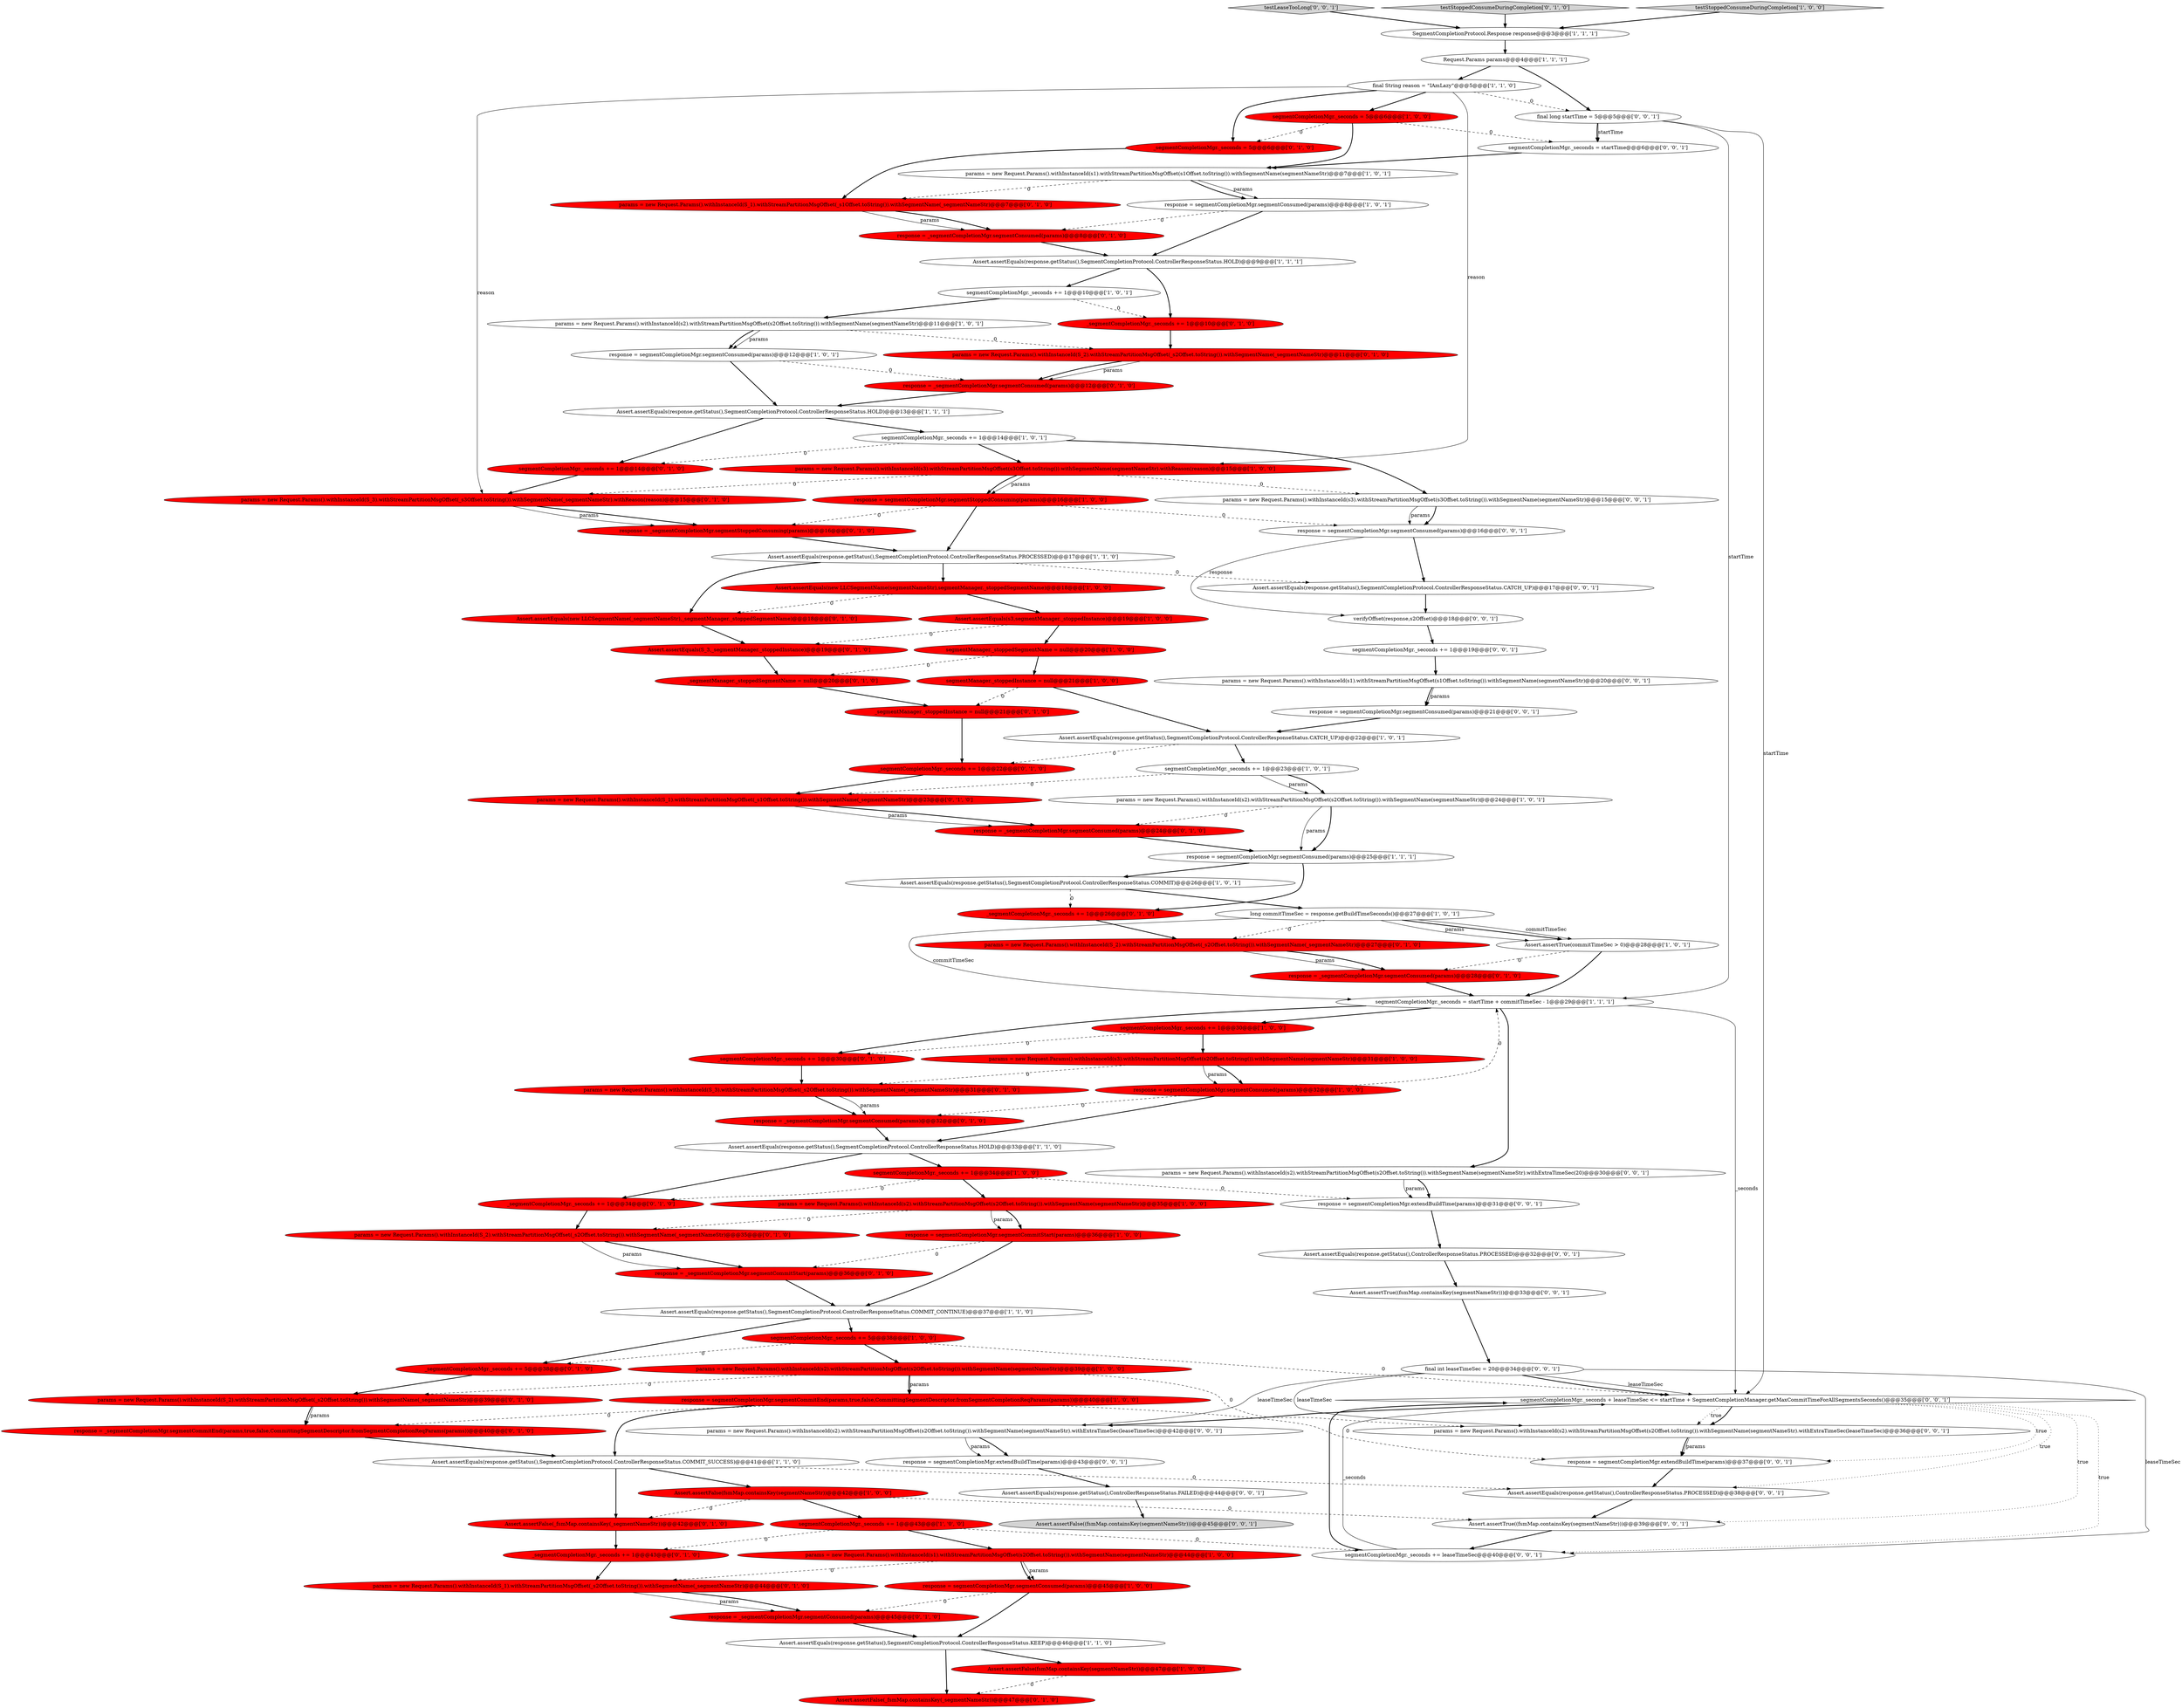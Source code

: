 digraph {
53 [style = filled, label = "_segmentCompletionMgr._seconds += 1@@@14@@@['0', '1', '0']", fillcolor = red, shape = ellipse image = "AAA1AAABBB2BBB"];
0 [style = filled, label = "Assert.assertTrue(commitTimeSec > 0)@@@28@@@['1', '0', '1']", fillcolor = white, shape = ellipse image = "AAA0AAABBB1BBB"];
16 [style = filled, label = "final String reason = \"IAmLazy\"@@@5@@@['1', '1', '0']", fillcolor = white, shape = ellipse image = "AAA0AAABBB1BBB"];
36 [style = filled, label = "response = segmentCompletionMgr.segmentStoppedConsuming(params)@@@16@@@['1', '0', '0']", fillcolor = red, shape = ellipse image = "AAA1AAABBB1BBB"];
96 [style = filled, label = "Assert.assertFalse((fsmMap.containsKey(segmentNameStr)))@@@45@@@['0', '0', '1']", fillcolor = lightgray, shape = ellipse image = "AAA0AAABBB3BBB"];
77 [style = filled, label = "params = new Request.Params().withInstanceId(S_3).withStreamPartitionMsgOffset(_s3Offset.toString()).withSegmentName(_segmentNameStr).withReason(reason)@@@15@@@['0', '1', '0']", fillcolor = red, shape = ellipse image = "AAA1AAABBB2BBB"];
62 [style = filled, label = "response = _segmentCompletionMgr.segmentStoppedConsuming(params)@@@16@@@['0', '1', '0']", fillcolor = red, shape = ellipse image = "AAA1AAABBB2BBB"];
45 [style = filled, label = "params = new Request.Params().withInstanceId(s1).withStreamPartitionMsgOffset(s1Offset.toString()).withSegmentName(segmentNameStr)@@@7@@@['1', '0', '1']", fillcolor = white, shape = ellipse image = "AAA0AAABBB1BBB"];
38 [style = filled, label = "Assert.assertEquals(response.getStatus(),SegmentCompletionProtocol.ControllerResponseStatus.HOLD)@@@9@@@['1', '1', '1']", fillcolor = white, shape = ellipse image = "AAA0AAABBB1BBB"];
88 [style = filled, label = "Assert.assertTrue((fsmMap.containsKey(segmentNameStr)))@@@39@@@['0', '0', '1']", fillcolor = white, shape = ellipse image = "AAA0AAABBB3BBB"];
10 [style = filled, label = "Assert.assertEquals(s3,segmentManager._stoppedInstance)@@@19@@@['1', '0', '0']", fillcolor = red, shape = ellipse image = "AAA1AAABBB1BBB"];
93 [style = filled, label = "params = new Request.Params().withInstanceId(s2).withStreamPartitionMsgOffset(s2Offset.toString()).withSegmentName(segmentNameStr).withExtraTimeSec(20)@@@30@@@['0', '0', '1']", fillcolor = white, shape = ellipse image = "AAA0AAABBB3BBB"];
17 [style = filled, label = "segmentCompletionMgr._seconds += 1@@@34@@@['1', '0', '0']", fillcolor = red, shape = ellipse image = "AAA1AAABBB1BBB"];
8 [style = filled, label = "Assert.assertEquals(response.getStatus(),SegmentCompletionProtocol.ControllerResponseStatus.COMMIT_CONTINUE)@@@37@@@['1', '1', '0']", fillcolor = white, shape = ellipse image = "AAA0AAABBB1BBB"];
76 [style = filled, label = "params = new Request.Params().withInstanceId(S_2).withStreamPartitionMsgOffset(_s2Offset.toString()).withSegmentName(_segmentNameStr)@@@39@@@['0', '1', '0']", fillcolor = red, shape = ellipse image = "AAA1AAABBB2BBB"];
80 [style = filled, label = "Assert.assertEquals(response.getStatus(),ControllerResponseStatus.PROCESSED)@@@32@@@['0', '0', '1']", fillcolor = white, shape = ellipse image = "AAA0AAABBB3BBB"];
40 [style = filled, label = "params = new Request.Params().withInstanceId(s3).withStreamPartitionMsgOffset(s3Offset.toString()).withSegmentName(segmentNameStr).withReason(reason)@@@15@@@['1', '0', '0']", fillcolor = red, shape = ellipse image = "AAA1AAABBB1BBB"];
46 [style = filled, label = "response = _segmentCompletionMgr.segmentCommitStart(params)@@@36@@@['0', '1', '0']", fillcolor = red, shape = ellipse image = "AAA1AAABBB2BBB"];
83 [style = filled, label = "segmentCompletionMgr._seconds + leaseTimeSec <= startTime + SegmentCompletionManager.getMaxCommitTimeForAllSegmentsSeconds()@@@35@@@['0', '0', '1']", fillcolor = white, shape = diamond image = "AAA0AAABBB3BBB"];
100 [style = filled, label = "Assert.assertEquals(response.getStatus(),ControllerResponseStatus.PROCESSED)@@@38@@@['0', '0', '1']", fillcolor = white, shape = ellipse image = "AAA0AAABBB3BBB"];
57 [style = filled, label = "_segmentCompletionMgr._seconds += 1@@@34@@@['0', '1', '0']", fillcolor = red, shape = ellipse image = "AAA1AAABBB2BBB"];
90 [style = filled, label = "verifyOffset(response,s2Offset)@@@18@@@['0', '0', '1']", fillcolor = white, shape = ellipse image = "AAA0AAABBB3BBB"];
9 [style = filled, label = "Assert.assertEquals(response.getStatus(),SegmentCompletionProtocol.ControllerResponseStatus.PROCESSED)@@@17@@@['1', '1', '0']", fillcolor = white, shape = ellipse image = "AAA0AAABBB1BBB"];
81 [style = filled, label = "testLeaseTooLong['0', '0', '1']", fillcolor = lightgray, shape = diamond image = "AAA0AAABBB3BBB"];
12 [style = filled, label = "response = segmentCompletionMgr.segmentConsumed(params)@@@8@@@['1', '0', '1']", fillcolor = white, shape = ellipse image = "AAA0AAABBB1BBB"];
82 [style = filled, label = "Assert.assertEquals(response.getStatus(),SegmentCompletionProtocol.ControllerResponseStatus.CATCH_UP)@@@17@@@['0', '0', '1']", fillcolor = white, shape = ellipse image = "AAA0AAABBB3BBB"];
79 [style = filled, label = "params = new Request.Params().withInstanceId(S_3).withStreamPartitionMsgOffset(_s2Offset.toString()).withSegmentName(_segmentNameStr)@@@31@@@['0', '1', '0']", fillcolor = red, shape = ellipse image = "AAA1AAABBB2BBB"];
54 [style = filled, label = "Assert.assertFalse(_fsmMap.containsKey(_segmentNameStr))@@@42@@@['0', '1', '0']", fillcolor = red, shape = ellipse image = "AAA1AAABBB2BBB"];
50 [style = filled, label = "params = new Request.Params().withInstanceId(S_1).withStreamPartitionMsgOffset(_s1Offset.toString()).withSegmentName(_segmentNameStr)@@@23@@@['0', '1', '0']", fillcolor = red, shape = ellipse image = "AAA1AAABBB2BBB"];
103 [style = filled, label = "response = segmentCompletionMgr.segmentConsumed(params)@@@21@@@['0', '0', '1']", fillcolor = white, shape = ellipse image = "AAA0AAABBB3BBB"];
64 [style = filled, label = "response = _segmentCompletionMgr.segmentConsumed(params)@@@45@@@['0', '1', '0']", fillcolor = red, shape = ellipse image = "AAA1AAABBB2BBB"];
102 [style = filled, label = "Assert.assertTrue((fsmMap.containsKey(segmentNameStr)))@@@33@@@['0', '0', '1']", fillcolor = white, shape = ellipse image = "AAA0AAABBB3BBB"];
1 [style = filled, label = "segmentCompletionMgr._seconds += 1@@@43@@@['1', '0', '0']", fillcolor = red, shape = ellipse image = "AAA1AAABBB1BBB"];
18 [style = filled, label = "Assert.assertEquals(response.getStatus(),SegmentCompletionProtocol.ControllerResponseStatus.KEEP)@@@46@@@['1', '1', '0']", fillcolor = white, shape = ellipse image = "AAA0AAABBB1BBB"];
23 [style = filled, label = "params = new Request.Params().withInstanceId(s2).withStreamPartitionMsgOffset(s2Offset.toString()).withSegmentName(segmentNameStr)@@@24@@@['1', '0', '1']", fillcolor = white, shape = ellipse image = "AAA0AAABBB1BBB"];
3 [style = filled, label = "segmentCompletionMgr._seconds = startTime + commitTimeSec - 1@@@29@@@['1', '1', '1']", fillcolor = white, shape = ellipse image = "AAA0AAABBB1BBB"];
29 [style = filled, label = "Assert.assertFalse(fsmMap.containsKey(segmentNameStr))@@@47@@@['1', '0', '0']", fillcolor = red, shape = ellipse image = "AAA1AAABBB1BBB"];
34 [style = filled, label = "response = segmentCompletionMgr.segmentCommitStart(params)@@@36@@@['1', '0', '0']", fillcolor = red, shape = ellipse image = "AAA1AAABBB1BBB"];
48 [style = filled, label = "params = new Request.Params().withInstanceId(S_2).withStreamPartitionMsgOffset(_s2Offset.toString()).withSegmentName(_segmentNameStr)@@@11@@@['0', '1', '0']", fillcolor = red, shape = ellipse image = "AAA1AAABBB2BBB"];
98 [style = filled, label = "params = new Request.Params().withInstanceId(s2).withStreamPartitionMsgOffset(s2Offset.toString()).withSegmentName(segmentNameStr).withExtraTimeSec(leaseTimeSec)@@@42@@@['0', '0', '1']", fillcolor = white, shape = ellipse image = "AAA0AAABBB3BBB"];
33 [style = filled, label = "params = new Request.Params().withInstanceId(s2).withStreamPartitionMsgOffset(s2Offset.toString()).withSegmentName(segmentNameStr)@@@11@@@['1', '0', '1']", fillcolor = white, shape = ellipse image = "AAA0AAABBB1BBB"];
21 [style = filled, label = "response = segmentCompletionMgr.segmentConsumed(params)@@@45@@@['1', '0', '0']", fillcolor = red, shape = ellipse image = "AAA1AAABBB1BBB"];
97 [style = filled, label = "response = segmentCompletionMgr.extendBuildTime(params)@@@31@@@['0', '0', '1']", fillcolor = white, shape = ellipse image = "AAA0AAABBB3BBB"];
101 [style = filled, label = "response = segmentCompletionMgr.extendBuildTime(params)@@@43@@@['0', '0', '1']", fillcolor = white, shape = ellipse image = "AAA0AAABBB3BBB"];
2 [style = filled, label = "segmentCompletionMgr._seconds += 1@@@14@@@['1', '0', '1']", fillcolor = white, shape = ellipse image = "AAA0AAABBB1BBB"];
66 [style = filled, label = "response = _segmentCompletionMgr.segmentCommitEnd(params,true,false,CommittingSegmentDescriptor.fromSegmentCompletionReqParams(params))@@@40@@@['0', '1', '0']", fillcolor = red, shape = ellipse image = "AAA1AAABBB2BBB"];
58 [style = filled, label = "_segmentCompletionMgr._seconds += 1@@@43@@@['0', '1', '0']", fillcolor = red, shape = ellipse image = "AAA1AAABBB2BBB"];
87 [style = filled, label = "params = new Request.Params().withInstanceId(s2).withStreamPartitionMsgOffset(s2Offset.toString()).withSegmentName(segmentNameStr).withExtraTimeSec(leaseTimeSec)@@@36@@@['0', '0', '1']", fillcolor = white, shape = ellipse image = "AAA0AAABBB3BBB"];
11 [style = filled, label = "response = segmentCompletionMgr.segmentCommitEnd(params,true,false,CommittingSegmentDescriptor.fromSegmentCompletionReqParams(params))@@@40@@@['1', '0', '0']", fillcolor = red, shape = ellipse image = "AAA1AAABBB1BBB"];
24 [style = filled, label = "params = new Request.Params().withInstanceId(s2).withStreamPartitionMsgOffset(s2Offset.toString()).withSegmentName(segmentNameStr)@@@35@@@['1', '0', '0']", fillcolor = red, shape = ellipse image = "AAA1AAABBB1BBB"];
22 [style = filled, label = "Request.Params params@@@4@@@['1', '1', '1']", fillcolor = white, shape = ellipse image = "AAA0AAABBB1BBB"];
63 [style = filled, label = "_segmentCompletionMgr._seconds += 1@@@22@@@['0', '1', '0']", fillcolor = red, shape = ellipse image = "AAA1AAABBB2BBB"];
7 [style = filled, label = "segmentCompletionMgr._seconds += 1@@@30@@@['1', '0', '0']", fillcolor = red, shape = ellipse image = "AAA1AAABBB1BBB"];
51 [style = filled, label = "response = _segmentCompletionMgr.segmentConsumed(params)@@@28@@@['0', '1', '0']", fillcolor = red, shape = ellipse image = "AAA1AAABBB2BBB"];
91 [style = filled, label = "params = new Request.Params().withInstanceId(s1).withStreamPartitionMsgOffset(s1Offset.toString()).withSegmentName(segmentNameStr)@@@20@@@['0', '0', '1']", fillcolor = white, shape = ellipse image = "AAA0AAABBB3BBB"];
55 [style = filled, label = "_segmentManager._stoppedSegmentName = null@@@20@@@['0', '1', '0']", fillcolor = red, shape = ellipse image = "AAA1AAABBB2BBB"];
68 [style = filled, label = "_segmentCompletionMgr._seconds += 1@@@26@@@['0', '1', '0']", fillcolor = red, shape = ellipse image = "AAA1AAABBB2BBB"];
60 [style = filled, label = "_segmentCompletionMgr._seconds = 5@@@6@@@['0', '1', '0']", fillcolor = red, shape = ellipse image = "AAA1AAABBB2BBB"];
69 [style = filled, label = "_segmentCompletionMgr._seconds += 5@@@38@@@['0', '1', '0']", fillcolor = red, shape = ellipse image = "AAA1AAABBB2BBB"];
78 [style = filled, label = "response = _segmentCompletionMgr.segmentConsumed(params)@@@32@@@['0', '1', '0']", fillcolor = red, shape = ellipse image = "AAA1AAABBB2BBB"];
41 [style = filled, label = "segmentCompletionMgr._seconds = 5@@@6@@@['1', '0', '0']", fillcolor = red, shape = ellipse image = "AAA1AAABBB1BBB"];
27 [style = filled, label = "Assert.assertEquals(response.getStatus(),SegmentCompletionProtocol.ControllerResponseStatus.COMMIT)@@@26@@@['1', '0', '1']", fillcolor = white, shape = ellipse image = "AAA0AAABBB1BBB"];
47 [style = filled, label = "params = new Request.Params().withInstanceId(S_1).withStreamPartitionMsgOffset(_s2Offset.toString()).withSegmentName(_segmentNameStr)@@@44@@@['0', '1', '0']", fillcolor = red, shape = ellipse image = "AAA1AAABBB2BBB"];
26 [style = filled, label = "params = new Request.Params().withInstanceId(s2).withStreamPartitionMsgOffset(s2Offset.toString()).withSegmentName(segmentNameStr)@@@39@@@['1', '0', '0']", fillcolor = red, shape = ellipse image = "AAA1AAABBB1BBB"];
72 [style = filled, label = "testStoppedConsumeDuringCompletion['0', '1', '0']", fillcolor = lightgray, shape = diamond image = "AAA0AAABBB2BBB"];
4 [style = filled, label = "SegmentCompletionProtocol.Response response@@@3@@@['1', '1', '1']", fillcolor = white, shape = ellipse image = "AAA0AAABBB1BBB"];
37 [style = filled, label = "testStoppedConsumeDuringCompletion['1', '0', '0']", fillcolor = lightgray, shape = diamond image = "AAA0AAABBB1BBB"];
42 [style = filled, label = "params = new Request.Params().withInstanceId(s3).withStreamPartitionMsgOffset(s2Offset.toString()).withSegmentName(segmentNameStr)@@@31@@@['1', '0', '0']", fillcolor = red, shape = ellipse image = "AAA1AAABBB1BBB"];
6 [style = filled, label = "response = segmentCompletionMgr.segmentConsumed(params)@@@32@@@['1', '0', '0']", fillcolor = red, shape = ellipse image = "AAA1AAABBB1BBB"];
61 [style = filled, label = "Assert.assertEquals(new LLCSegmentName(_segmentNameStr),_segmentManager._stoppedSegmentName)@@@18@@@['0', '1', '0']", fillcolor = red, shape = ellipse image = "AAA1AAABBB2BBB"];
67 [style = filled, label = "params = new Request.Params().withInstanceId(S_1).withStreamPartitionMsgOffset(_s1Offset.toString()).withSegmentName(_segmentNameStr)@@@7@@@['0', '1', '0']", fillcolor = red, shape = ellipse image = "AAA1AAABBB2BBB"];
70 [style = filled, label = "Assert.assertFalse(_fsmMap.containsKey(_segmentNameStr))@@@47@@@['0', '1', '0']", fillcolor = red, shape = ellipse image = "AAA1AAABBB2BBB"];
39 [style = filled, label = "response = segmentCompletionMgr.segmentConsumed(params)@@@12@@@['1', '0', '1']", fillcolor = white, shape = ellipse image = "AAA0AAABBB1BBB"];
104 [style = filled, label = "params = new Request.Params().withInstanceId(s3).withStreamPartitionMsgOffset(s3Offset.toString()).withSegmentName(segmentNameStr)@@@15@@@['0', '0', '1']", fillcolor = white, shape = ellipse image = "AAA0AAABBB3BBB"];
30 [style = filled, label = "segmentManager._stoppedInstance = null@@@21@@@['1', '0', '0']", fillcolor = red, shape = ellipse image = "AAA1AAABBB1BBB"];
5 [style = filled, label = "segmentManager._stoppedSegmentName = null@@@20@@@['1', '0', '0']", fillcolor = red, shape = ellipse image = "AAA1AAABBB1BBB"];
99 [style = filled, label = "segmentCompletionMgr._seconds += leaseTimeSec@@@40@@@['0', '0', '1']", fillcolor = white, shape = ellipse image = "AAA0AAABBB3BBB"];
31 [style = filled, label = "Assert.assertEquals(response.getStatus(),SegmentCompletionProtocol.ControllerResponseStatus.COMMIT_SUCCESS)@@@41@@@['1', '1', '0']", fillcolor = white, shape = ellipse image = "AAA0AAABBB1BBB"];
71 [style = filled, label = "_segmentManager._stoppedInstance = null@@@21@@@['0', '1', '0']", fillcolor = red, shape = ellipse image = "AAA1AAABBB2BBB"];
73 [style = filled, label = "_segmentCompletionMgr._seconds += 1@@@30@@@['0', '1', '0']", fillcolor = red, shape = ellipse image = "AAA1AAABBB2BBB"];
59 [style = filled, label = "response = _segmentCompletionMgr.segmentConsumed(params)@@@24@@@['0', '1', '0']", fillcolor = red, shape = ellipse image = "AAA1AAABBB2BBB"];
85 [style = filled, label = "segmentCompletionMgr._seconds += 1@@@19@@@['0', '0', '1']", fillcolor = white, shape = ellipse image = "AAA0AAABBB3BBB"];
19 [style = filled, label = "segmentCompletionMgr._seconds += 1@@@23@@@['1', '0', '1']", fillcolor = white, shape = ellipse image = "AAA0AAABBB1BBB"];
84 [style = filled, label = "response = segmentCompletionMgr.extendBuildTime(params)@@@37@@@['0', '0', '1']", fillcolor = white, shape = ellipse image = "AAA0AAABBB3BBB"];
25 [style = filled, label = "params = new Request.Params().withInstanceId(s1).withStreamPartitionMsgOffset(s2Offset.toString()).withSegmentName(segmentNameStr)@@@44@@@['1', '0', '0']", fillcolor = red, shape = ellipse image = "AAA1AAABBB1BBB"];
28 [style = filled, label = "Assert.assertEquals(response.getStatus(),SegmentCompletionProtocol.ControllerResponseStatus.HOLD)@@@33@@@['1', '1', '0']", fillcolor = white, shape = ellipse image = "AAA0AAABBB1BBB"];
89 [style = filled, label = "Assert.assertEquals(response.getStatus(),ControllerResponseStatus.FAILED)@@@44@@@['0', '0', '1']", fillcolor = white, shape = ellipse image = "AAA0AAABBB3BBB"];
52 [style = filled, label = "response = _segmentCompletionMgr.segmentConsumed(params)@@@12@@@['0', '1', '0']", fillcolor = red, shape = ellipse image = "AAA1AAABBB2BBB"];
86 [style = filled, label = "final int leaseTimeSec = 20@@@34@@@['0', '0', '1']", fillcolor = white, shape = ellipse image = "AAA0AAABBB3BBB"];
94 [style = filled, label = "final long startTime = 5@@@5@@@['0', '0', '1']", fillcolor = white, shape = ellipse image = "AAA0AAABBB3BBB"];
44 [style = filled, label = "Assert.assertEquals(response.getStatus(),SegmentCompletionProtocol.ControllerResponseStatus.CATCH_UP)@@@22@@@['1', '0', '1']", fillcolor = white, shape = ellipse image = "AAA0AAABBB1BBB"];
20 [style = filled, label = "response = segmentCompletionMgr.segmentConsumed(params)@@@25@@@['1', '1', '1']", fillcolor = white, shape = ellipse image = "AAA0AAABBB1BBB"];
49 [style = filled, label = "params = new Request.Params().withInstanceId(S_2).withStreamPartitionMsgOffset(_s2Offset.toString()).withSegmentName(_segmentNameStr)@@@27@@@['0', '1', '0']", fillcolor = red, shape = ellipse image = "AAA1AAABBB2BBB"];
75 [style = filled, label = "params = new Request.Params().withInstanceId(S_2).withStreamPartitionMsgOffset(_s2Offset.toString()).withSegmentName(_segmentNameStr)@@@35@@@['0', '1', '0']", fillcolor = red, shape = ellipse image = "AAA1AAABBB2BBB"];
95 [style = filled, label = "segmentCompletionMgr._seconds = startTime@@@6@@@['0', '0', '1']", fillcolor = white, shape = ellipse image = "AAA0AAABBB3BBB"];
15 [style = filled, label = "Assert.assertFalse(fsmMap.containsKey(segmentNameStr))@@@42@@@['1', '0', '0']", fillcolor = red, shape = ellipse image = "AAA1AAABBB1BBB"];
65 [style = filled, label = "response = _segmentCompletionMgr.segmentConsumed(params)@@@8@@@['0', '1', '0']", fillcolor = red, shape = ellipse image = "AAA1AAABBB2BBB"];
56 [style = filled, label = "Assert.assertEquals(S_3,_segmentManager._stoppedInstance)@@@19@@@['0', '1', '0']", fillcolor = red, shape = ellipse image = "AAA1AAABBB2BBB"];
43 [style = filled, label = "segmentCompletionMgr._seconds += 5@@@38@@@['1', '0', '0']", fillcolor = red, shape = ellipse image = "AAA1AAABBB1BBB"];
35 [style = filled, label = "Assert.assertEquals(response.getStatus(),SegmentCompletionProtocol.ControllerResponseStatus.HOLD)@@@13@@@['1', '1', '1']", fillcolor = white, shape = ellipse image = "AAA0AAABBB1BBB"];
13 [style = filled, label = "segmentCompletionMgr._seconds += 1@@@10@@@['1', '0', '1']", fillcolor = white, shape = ellipse image = "AAA0AAABBB1BBB"];
92 [style = filled, label = "response = segmentCompletionMgr.segmentConsumed(params)@@@16@@@['0', '0', '1']", fillcolor = white, shape = ellipse image = "AAA0AAABBB3BBB"];
14 [style = filled, label = "Assert.assertEquals(new LLCSegmentName(segmentNameStr),segmentManager._stoppedSegmentName)@@@18@@@['1', '0', '0']", fillcolor = red, shape = ellipse image = "AAA1AAABBB1BBB"];
32 [style = filled, label = "long commitTimeSec = response.getBuildTimeSeconds()@@@27@@@['1', '0', '1']", fillcolor = white, shape = ellipse image = "AAA0AAABBB1BBB"];
74 [style = filled, label = "_segmentCompletionMgr._seconds += 1@@@10@@@['0', '1', '0']", fillcolor = red, shape = ellipse image = "AAA1AAABBB2BBB"];
101->89 [style = bold, label=""];
49->51 [style = solid, label="params"];
79->78 [style = solid, label="params"];
27->32 [style = bold, label=""];
69->76 [style = bold, label=""];
25->21 [style = solid, label="params"];
61->56 [style = bold, label=""];
87->84 [style = solid, label="params"];
9->82 [style = dashed, label="0"];
97->80 [style = bold, label=""];
32->0 [style = bold, label=""];
64->18 [style = bold, label=""];
99->83 [style = bold, label=""];
94->95 [style = solid, label="startTime"];
12->65 [style = dashed, label="0"];
44->19 [style = bold, label=""];
15->54 [style = dashed, label="0"];
3->73 [style = bold, label=""];
19->23 [style = solid, label="params"];
24->34 [style = bold, label=""];
49->51 [style = bold, label=""];
68->49 [style = bold, label=""];
26->11 [style = solid, label="params"];
43->26 [style = bold, label=""];
22->94 [style = bold, label=""];
45->12 [style = solid, label="params"];
72->4 [style = bold, label=""];
48->52 [style = solid, label="params"];
16->60 [style = bold, label=""];
26->11 [style = bold, label=""];
21->18 [style = bold, label=""];
20->27 [style = bold, label=""];
16->41 [style = bold, label=""];
71->63 [style = bold, label=""];
94->3 [style = solid, label="startTime"];
20->68 [style = bold, label=""];
48->52 [style = bold, label=""];
92->90 [style = solid, label="response"];
91->103 [style = solid, label="params"];
7->73 [style = dashed, label="0"];
12->38 [style = bold, label=""];
83->88 [style = dotted, label="true"];
6->78 [style = dashed, label="0"];
40->104 [style = dashed, label="0"];
62->9 [style = bold, label=""];
104->92 [style = bold, label=""];
67->65 [style = solid, label="params"];
0->51 [style = dashed, label="0"];
9->14 [style = bold, label=""];
66->31 [style = bold, label=""];
31->100 [style = dashed, label="0"];
41->45 [style = bold, label=""];
15->88 [style = dashed, label="0"];
91->103 [style = bold, label=""];
63->50 [style = bold, label=""];
40->36 [style = solid, label="params"];
5->30 [style = bold, label=""];
13->74 [style = dashed, label="0"];
100->88 [style = bold, label=""];
5->55 [style = dashed, label="0"];
21->64 [style = dashed, label="0"];
39->52 [style = dashed, label="0"];
25->21 [style = bold, label=""];
52->35 [style = bold, label=""];
77->62 [style = bold, label=""];
0->3 [style = bold, label=""];
23->20 [style = solid, label="params"];
47->64 [style = bold, label=""];
1->58 [style = dashed, label="0"];
36->9 [style = bold, label=""];
14->61 [style = dashed, label="0"];
36->62 [style = dashed, label="0"];
103->44 [style = bold, label=""];
11->84 [style = dashed, label="0"];
77->62 [style = solid, label="params"];
89->96 [style = bold, label=""];
32->0 [style = solid, label="commitTimeSec"];
83->100 [style = dotted, label="true"];
6->3 [style = dashed, label="0"];
14->10 [style = bold, label=""];
75->46 [style = bold, label=""];
94->95 [style = bold, label=""];
104->92 [style = solid, label="params"];
17->97 [style = dashed, label="0"];
73->79 [style = bold, label=""];
23->59 [style = dashed, label="0"];
34->8 [style = bold, label=""];
85->91 [style = bold, label=""];
54->58 [style = bold, label=""];
93->97 [style = solid, label="params"];
83->99 [style = dotted, label="true"];
65->38 [style = bold, label=""];
3->7 [style = bold, label=""];
80->102 [style = bold, label=""];
26->87 [style = dashed, label="0"];
39->35 [style = bold, label=""];
98->101 [style = bold, label=""];
7->42 [style = bold, label=""];
18->70 [style = bold, label=""];
95->45 [style = bold, label=""];
10->56 [style = dashed, label="0"];
8->69 [style = bold, label=""];
4->22 [style = bold, label=""];
59->20 [style = bold, label=""];
81->4 [style = bold, label=""];
30->44 [style = bold, label=""];
27->68 [style = dashed, label="0"];
33->39 [style = solid, label="params"];
86->83 [style = solid, label="leaseTimeSec"];
3->83 [style = solid, label="_seconds"];
23->20 [style = bold, label=""];
33->48 [style = dashed, label="0"];
3->93 [style = bold, label=""];
83->98 [style = bold, label=""];
87->84 [style = bold, label=""];
22->16 [style = bold, label=""];
90->85 [style = bold, label=""];
55->71 [style = bold, label=""];
35->2 [style = bold, label=""];
86->87 [style = solid, label="leaseTimeSec"];
16->77 [style = solid, label="reason"];
1->99 [style = dashed, label="0"];
32->0 [style = solid, label="params"];
93->97 [style = bold, label=""];
24->34 [style = solid, label="params"];
75->46 [style = solid, label="params"];
25->47 [style = dashed, label="0"];
43->83 [style = dashed, label="0"];
74->48 [style = bold, label=""];
26->76 [style = dashed, label="0"];
86->83 [style = bold, label=""];
76->66 [style = bold, label=""];
24->75 [style = dashed, label="0"];
16->40 [style = solid, label="reason"];
76->66 [style = solid, label="params"];
11->31 [style = bold, label=""];
10->5 [style = bold, label=""];
40->36 [style = bold, label=""];
41->95 [style = dashed, label="0"];
102->86 [style = bold, label=""];
32->49 [style = dashed, label="0"];
86->99 [style = solid, label="leaseTimeSec"];
34->46 [style = dashed, label="0"];
46->8 [style = bold, label=""];
84->100 [style = bold, label=""];
78->28 [style = bold, label=""];
83->84 [style = dotted, label="true"];
28->17 [style = bold, label=""];
19->50 [style = dashed, label="0"];
30->71 [style = dashed, label="0"];
28->57 [style = bold, label=""];
1->25 [style = bold, label=""];
35->53 [style = bold, label=""];
53->77 [style = bold, label=""];
31->54 [style = bold, label=""];
15->1 [style = bold, label=""];
98->101 [style = solid, label="params"];
38->74 [style = bold, label=""];
88->99 [style = bold, label=""];
29->70 [style = dashed, label="0"];
36->92 [style = dashed, label="0"];
92->82 [style = bold, label=""];
43->69 [style = dashed, label="0"];
99->83 [style = solid, label="_seconds"];
41->60 [style = dashed, label="0"];
8->43 [style = bold, label=""];
44->63 [style = dashed, label="0"];
2->40 [style = bold, label=""];
42->79 [style = dashed, label="0"];
86->98 [style = solid, label="leaseTimeSec"];
57->75 [style = bold, label=""];
50->59 [style = solid, label="params"];
67->65 [style = bold, label=""];
83->87 [style = dotted, label="true"];
31->15 [style = bold, label=""];
37->4 [style = bold, label=""];
45->67 [style = dashed, label="0"];
45->12 [style = bold, label=""];
17->57 [style = dashed, label="0"];
82->90 [style = bold, label=""];
51->3 [style = bold, label=""];
2->53 [style = dashed, label="0"];
9->61 [style = bold, label=""];
18->29 [style = bold, label=""];
60->67 [style = bold, label=""];
17->24 [style = bold, label=""];
58->47 [style = bold, label=""];
47->64 [style = solid, label="params"];
16->94 [style = dashed, label="0"];
33->39 [style = bold, label=""];
42->6 [style = bold, label=""];
2->104 [style = bold, label=""];
79->78 [style = bold, label=""];
42->6 [style = solid, label="params"];
19->23 [style = bold, label=""];
32->3 [style = solid, label="commitTimeSec"];
94->83 [style = solid, label="startTime"];
13->33 [style = bold, label=""];
11->66 [style = dashed, label="0"];
38->13 [style = bold, label=""];
83->87 [style = bold, label=""];
6->28 [style = bold, label=""];
56->55 [style = bold, label=""];
50->59 [style = bold, label=""];
40->77 [style = dashed, label="0"];
}
